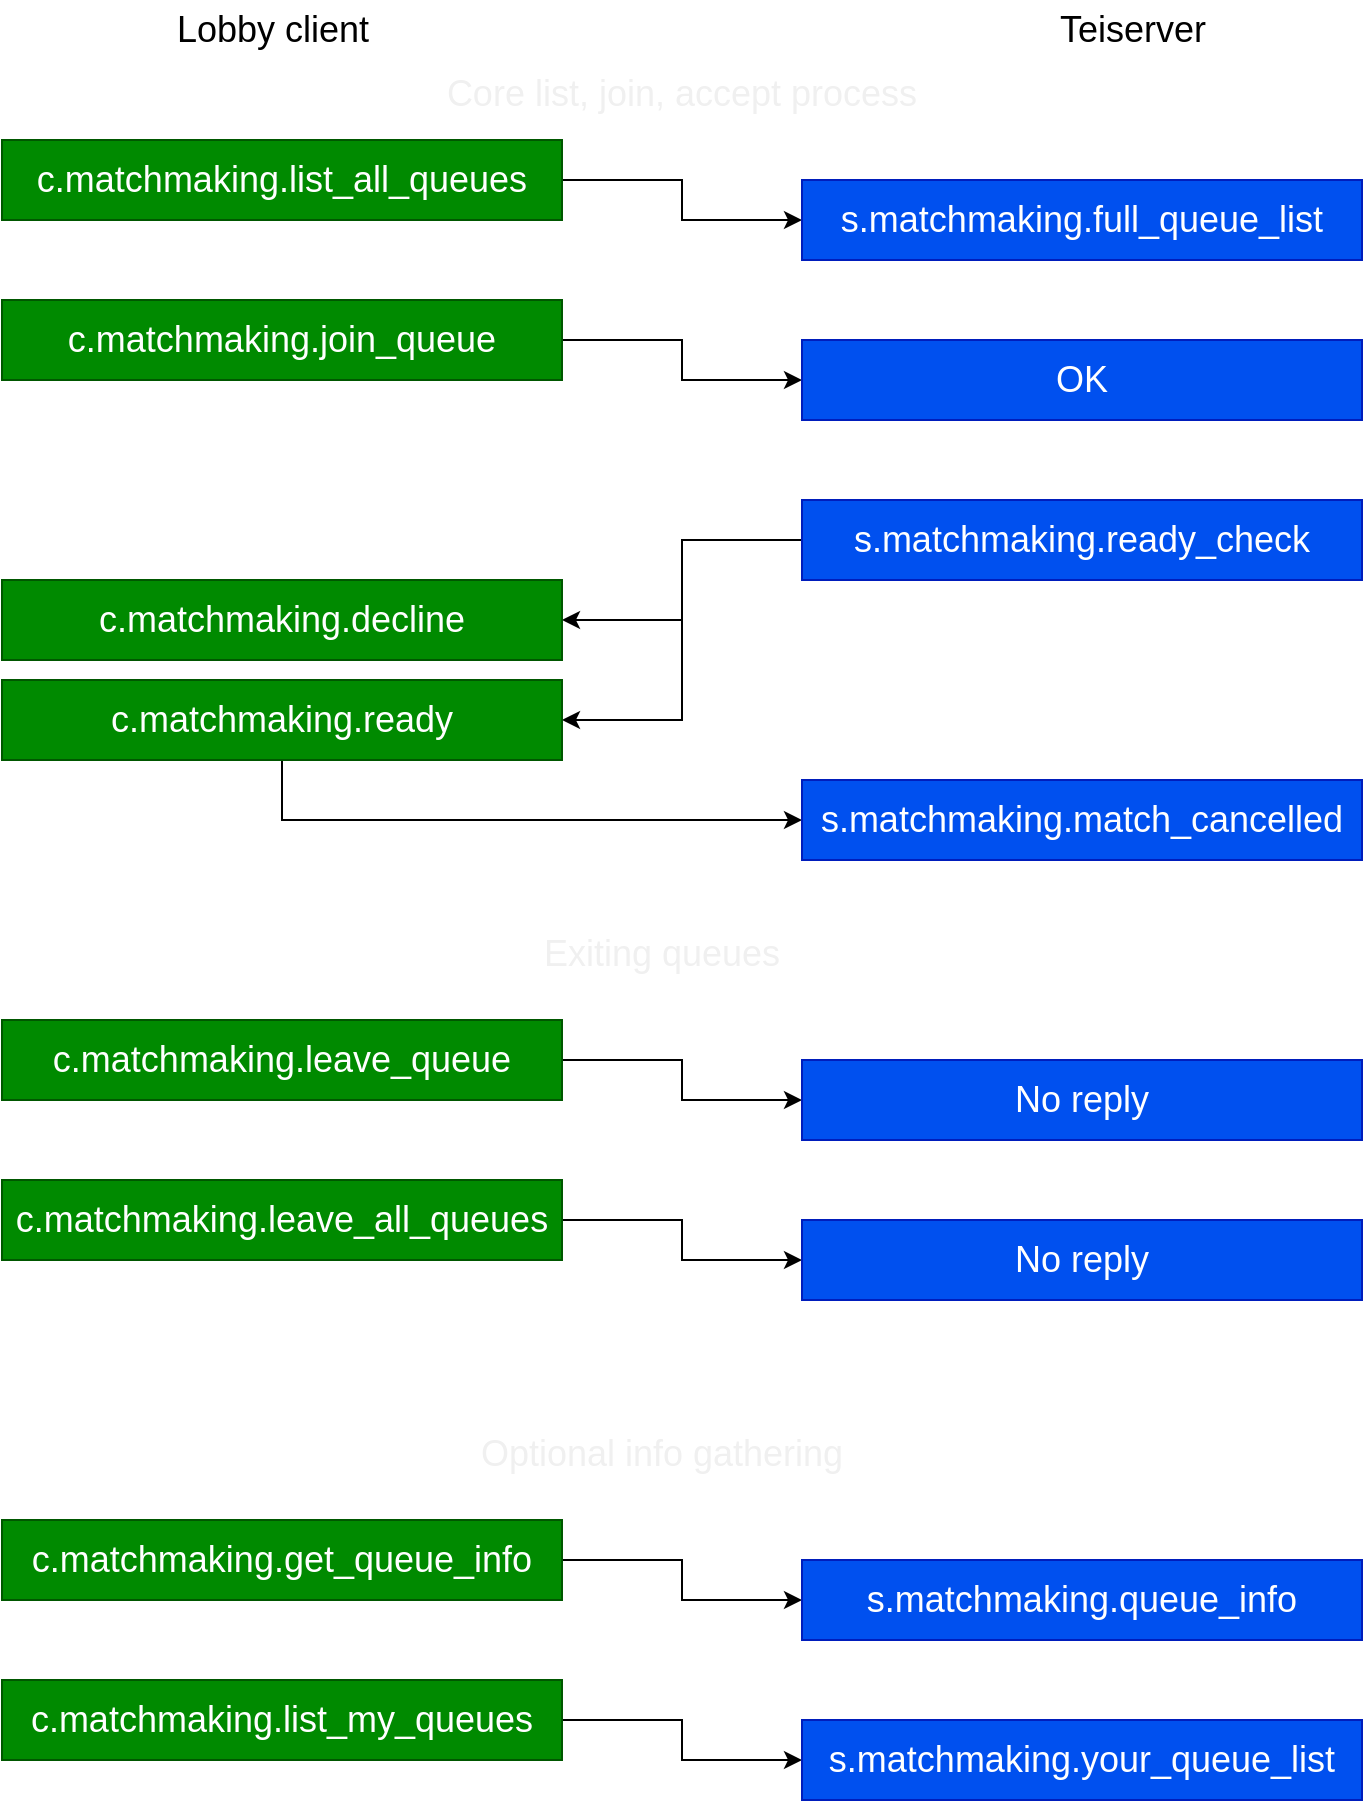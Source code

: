 <mxfile>
    <diagram id="joUaeKdTTMiCsIj0IbJK" name="Page-1">
        <mxGraphModel dx="758" dy="1170" grid="1" gridSize="10" guides="1" tooltips="1" connect="1" arrows="1" fold="1" page="1" pageScale="1" pageWidth="827" pageHeight="1169" math="0" shadow="0">
            <root>
                <mxCell id="0"/>
                <mxCell id="1" parent="0"/>
                <mxCell id="4" value="Lobby client" style="text;html=1;align=center;verticalAlign=middle;resizable=0;points=[];autosize=1;fontSize=18;labelBackgroundColor=none;" parent="1" vertex="1">
                    <mxGeometry x="120" y="50" width="110" height="30" as="geometry"/>
                </mxCell>
                <mxCell id="5" value="Teiserver" style="text;html=1;align=center;verticalAlign=middle;resizable=0;points=[];autosize=1;fontSize=18;labelBackgroundColor=none;" parent="1" vertex="1">
                    <mxGeometry x="560" y="50" width="90" height="30" as="geometry"/>
                </mxCell>
                <mxCell id="15" style="edgeStyle=orthogonalEdgeStyle;rounded=0;orthogonalLoop=1;jettySize=auto;html=1;" parent="1" source="6" target="8" edge="1">
                    <mxGeometry relative="1" as="geometry"/>
                </mxCell>
                <mxCell id="6" value="c.matchmaking.list_all_queues" style="rounded=0;whiteSpace=wrap;html=1;fontSize=18;fillColor=#008a00;strokeColor=#005700;fontColor=#ffffff;" parent="1" vertex="1">
                    <mxGeometry x="40" y="120" width="280" height="40" as="geometry"/>
                </mxCell>
                <mxCell id="8" value="s.matchmaking.full_queue_list" style="rounded=0;whiteSpace=wrap;html=1;fontSize=18;fillColor=#0050ef;strokeColor=#001DBC;fontColor=#ffffff;" parent="1" vertex="1">
                    <mxGeometry x="440" y="140" width="280" height="40" as="geometry"/>
                </mxCell>
                <mxCell id="17" style="edgeStyle=orthogonalEdgeStyle;rounded=0;orthogonalLoop=1;jettySize=auto;html=1;" parent="1" source="11" target="14" edge="1">
                    <mxGeometry relative="1" as="geometry"/>
                </mxCell>
                <mxCell id="11" value="c.matchmaking.join_queue" style="rounded=0;whiteSpace=wrap;html=1;fontSize=18;fillColor=#008a00;strokeColor=#005700;fontColor=#ffffff;" parent="1" vertex="1">
                    <mxGeometry x="40" y="200" width="280" height="40" as="geometry"/>
                </mxCell>
                <mxCell id="16" style="edgeStyle=orthogonalEdgeStyle;rounded=0;orthogonalLoop=1;jettySize=auto;html=1;" parent="1" source="12" target="13" edge="1">
                    <mxGeometry relative="1" as="geometry"/>
                </mxCell>
                <mxCell id="12" value="c.matchmaking.leave_queue" style="rounded=0;whiteSpace=wrap;html=1;fontSize=18;fillColor=#008a00;strokeColor=#005700;fontColor=#ffffff;" parent="1" vertex="1">
                    <mxGeometry x="40" y="560" width="280" height="40" as="geometry"/>
                </mxCell>
                <mxCell id="13" value="No reply" style="rounded=0;whiteSpace=wrap;html=1;fontSize=18;fillColor=#0050ef;strokeColor=#001DBC;fontColor=#ffffff;" parent="1" vertex="1">
                    <mxGeometry x="440" y="580" width="280" height="40" as="geometry"/>
                </mxCell>
                <mxCell id="14" value="OK" style="rounded=0;whiteSpace=wrap;html=1;fontSize=18;fillColor=#0050ef;strokeColor=#001DBC;fontColor=#ffffff;" parent="1" vertex="1">
                    <mxGeometry x="440" y="220" width="280" height="40" as="geometry"/>
                </mxCell>
                <mxCell id="21" style="edgeStyle=orthogonalEdgeStyle;rounded=0;orthogonalLoop=1;jettySize=auto;html=1;" parent="1" source="18" target="19" edge="1">
                    <mxGeometry relative="1" as="geometry">
                        <Array as="points">
                            <mxPoint x="380" y="320"/>
                            <mxPoint x="380" y="410"/>
                        </Array>
                    </mxGeometry>
                </mxCell>
                <mxCell id="22" style="edgeStyle=orthogonalEdgeStyle;rounded=0;orthogonalLoop=1;jettySize=auto;html=1;entryX=1;entryY=0.5;entryDx=0;entryDy=0;" parent="1" source="18" target="20" edge="1">
                    <mxGeometry relative="1" as="geometry"/>
                </mxCell>
                <mxCell id="18" value="s.matchmaking.ready_check" style="rounded=0;whiteSpace=wrap;html=1;fontSize=18;fillColor=#0050ef;strokeColor=#001DBC;fontColor=#ffffff;" parent="1" vertex="1">
                    <mxGeometry x="440" y="300" width="280" height="40" as="geometry"/>
                </mxCell>
                <mxCell id="36" style="edgeStyle=orthogonalEdgeStyle;rounded=0;orthogonalLoop=1;jettySize=auto;html=1;entryX=0;entryY=0.5;entryDx=0;entryDy=0;" edge="1" parent="1" source="19" target="35">
                    <mxGeometry relative="1" as="geometry">
                        <Array as="points">
                            <mxPoint x="180" y="460"/>
                        </Array>
                    </mxGeometry>
                </mxCell>
                <mxCell id="19" value="c.matchmaking.ready" style="rounded=0;whiteSpace=wrap;html=1;fontSize=18;fillColor=#008a00;strokeColor=#005700;fontColor=#ffffff;" parent="1" vertex="1">
                    <mxGeometry x="40" y="390" width="280" height="40" as="geometry"/>
                </mxCell>
                <mxCell id="20" value="c.matchmaking.decline" style="rounded=0;whiteSpace=wrap;html=1;fontSize=18;fillColor=#008a00;strokeColor=#005700;fontColor=#ffffff;" parent="1" vertex="1">
                    <mxGeometry x="40" y="340" width="280" height="40" as="geometry"/>
                </mxCell>
                <mxCell id="23" style="edgeStyle=orthogonalEdgeStyle;rounded=0;orthogonalLoop=1;jettySize=auto;html=1;" edge="1" parent="1" source="24" target="25">
                    <mxGeometry relative="1" as="geometry"/>
                </mxCell>
                <mxCell id="24" value="c.matchmaking.leave_all_queues" style="rounded=0;whiteSpace=wrap;html=1;fontSize=18;fillColor=#008a00;strokeColor=#005700;fontColor=#ffffff;" vertex="1" parent="1">
                    <mxGeometry x="40" y="640" width="280" height="40" as="geometry"/>
                </mxCell>
                <mxCell id="25" value="No reply" style="rounded=0;whiteSpace=wrap;html=1;fontSize=18;fillColor=#0050ef;strokeColor=#001DBC;fontColor=#ffffff;" vertex="1" parent="1">
                    <mxGeometry x="440" y="660" width="280" height="40" as="geometry"/>
                </mxCell>
                <mxCell id="26" value="&lt;span style=&quot;color: rgb(240, 240, 240); font-family: helvetica; font-size: 18px; font-style: normal; font-weight: 400; letter-spacing: normal; text-indent: 0px; text-transform: none; word-spacing: 0px; display: inline; float: none;&quot;&gt;Core list, join, accept process&lt;/span&gt;" style="text;whiteSpace=wrap;html=1;align=center;labelBackgroundColor=none;" vertex="1" parent="1">
                    <mxGeometry x="240" y="80" width="280" height="30" as="geometry"/>
                </mxCell>
                <mxCell id="27" value="&lt;span style=&quot;color: rgb(240, 240, 240); font-family: helvetica; font-size: 18px; font-style: normal; font-weight: 400; letter-spacing: normal; text-indent: 0px; text-transform: none; word-spacing: 0px; display: inline; float: none;&quot;&gt;Exiting queues&lt;/span&gt;" style="text;whiteSpace=wrap;html=1;align=center;labelBackgroundColor=none;" vertex="1" parent="1">
                    <mxGeometry x="255" y="510" width="230" height="30" as="geometry"/>
                </mxCell>
                <mxCell id="28" style="edgeStyle=orthogonalEdgeStyle;rounded=0;orthogonalLoop=1;jettySize=auto;html=1;" edge="1" parent="1" source="29" target="30">
                    <mxGeometry relative="1" as="geometry"/>
                </mxCell>
                <mxCell id="29" value="c.matchmaking.get_queue_info" style="rounded=0;whiteSpace=wrap;html=1;fontSize=18;fillColor=#008a00;strokeColor=#005700;fontColor=#ffffff;" vertex="1" parent="1">
                    <mxGeometry x="40" y="810" width="280" height="40" as="geometry"/>
                </mxCell>
                <mxCell id="30" value="s.matchmaking.queue_info" style="rounded=0;whiteSpace=wrap;html=1;fontSize=18;fillColor=#0050ef;strokeColor=#001DBC;fontColor=#ffffff;" vertex="1" parent="1">
                    <mxGeometry x="440" y="830" width="280" height="40" as="geometry"/>
                </mxCell>
                <mxCell id="31" style="edgeStyle=orthogonalEdgeStyle;rounded=0;orthogonalLoop=1;jettySize=auto;html=1;" edge="1" parent="1" source="32" target="33">
                    <mxGeometry relative="1" as="geometry"/>
                </mxCell>
                <mxCell id="32" value="c.matchmaking.list_my_queues" style="rounded=0;whiteSpace=wrap;html=1;fontSize=18;fillColor=#008a00;strokeColor=#005700;fontColor=#ffffff;" vertex="1" parent="1">
                    <mxGeometry x="40" y="890" width="280" height="40" as="geometry"/>
                </mxCell>
                <mxCell id="33" value="s.matchmaking.your_queue_list" style="rounded=0;whiteSpace=wrap;html=1;fontSize=18;fillColor=#0050ef;strokeColor=#001DBC;fontColor=#ffffff;" vertex="1" parent="1">
                    <mxGeometry x="440" y="910" width="280" height="40" as="geometry"/>
                </mxCell>
                <mxCell id="34" value="&lt;span style=&quot;color: rgb(240, 240, 240); font-family: helvetica; font-size: 18px; font-style: normal; font-weight: 400; letter-spacing: normal; text-indent: 0px; text-transform: none; word-spacing: 0px; display: inline; float: none;&quot;&gt;Optional info gathering&lt;/span&gt;" style="text;whiteSpace=wrap;html=1;align=center;labelBackgroundColor=none;" vertex="1" parent="1">
                    <mxGeometry x="255" y="760" width="230" height="30" as="geometry"/>
                </mxCell>
                <mxCell id="35" value="s.matchmaking.match_cancelled" style="rounded=0;whiteSpace=wrap;html=1;fontSize=18;fillColor=#0050ef;strokeColor=#001DBC;fontColor=#ffffff;" vertex="1" parent="1">
                    <mxGeometry x="440" y="440" width="280" height="40" as="geometry"/>
                </mxCell>
            </root>
        </mxGraphModel>
    </diagram>
</mxfile>